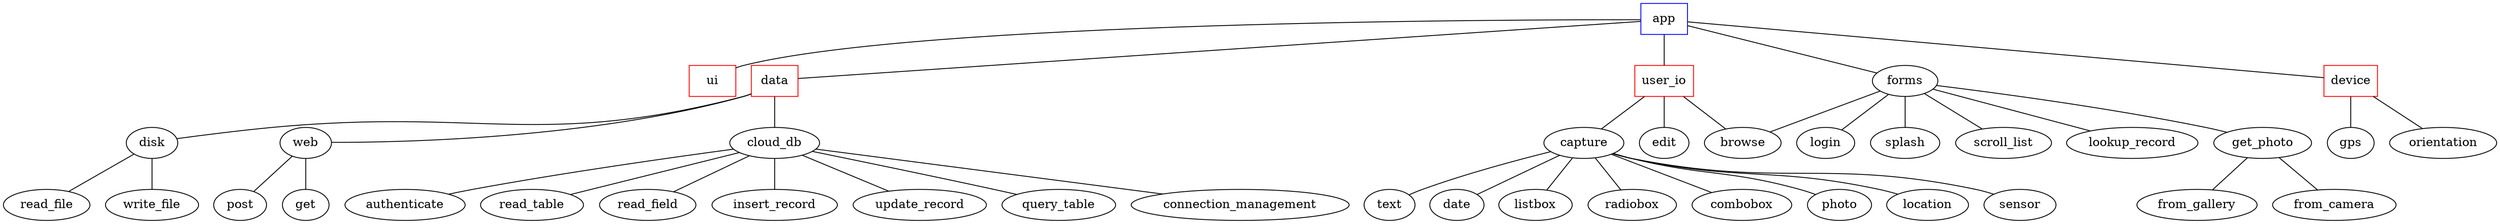 # Place the cursor inside "graph" to get some refactoring options

graph {

    # Hover over color names to get a color picker
    
    # Get completion when assigning a shape or color
    app [shape=box, color=blue,tooltip="Main" ];
    ui [shape=box, color=red,tooltip="UI Related" ];
    data [shape=box, color=red,tooltip="Database" ];
    user_io [shape=box, color=red,tooltip="Form IO" ];
    device [shape=box, color=red,tooltip="Device Sensors" ];


    app -- ui
    app -- user_io
    app -- data
    app -- device
    data -- disk
    data -- web
    data -- cloud_db
    user_io -- capture
    user_io -- browse
    user_io -- edit
    capture -- text
    capture -- date
    capture -- listbox
    capture -- radiobox
    capture -- combobox
    capture -- photo
    capture -- location
    capture -- sensor
    device -- gps
    device -- orientation
    disk -- read_file
    disk -- write_file
    web -- post
    web --  get
    cloud_db -- authenticate
    cloud_db -- read_table
    cloud_db -- read_field
    cloud_db -- insert_record
    cloud_db -- update_record
    cloud_db -- query_table
    cloud_db -- connection_management
    app -- forms
    forms -- login
    forms -- splash
    forms -- scroll_list
    forms -- browse
    forms -- lookup_record
    forms -- get_photo
    get_photo -- from_gallery
    get_photo -- from_camera

}
